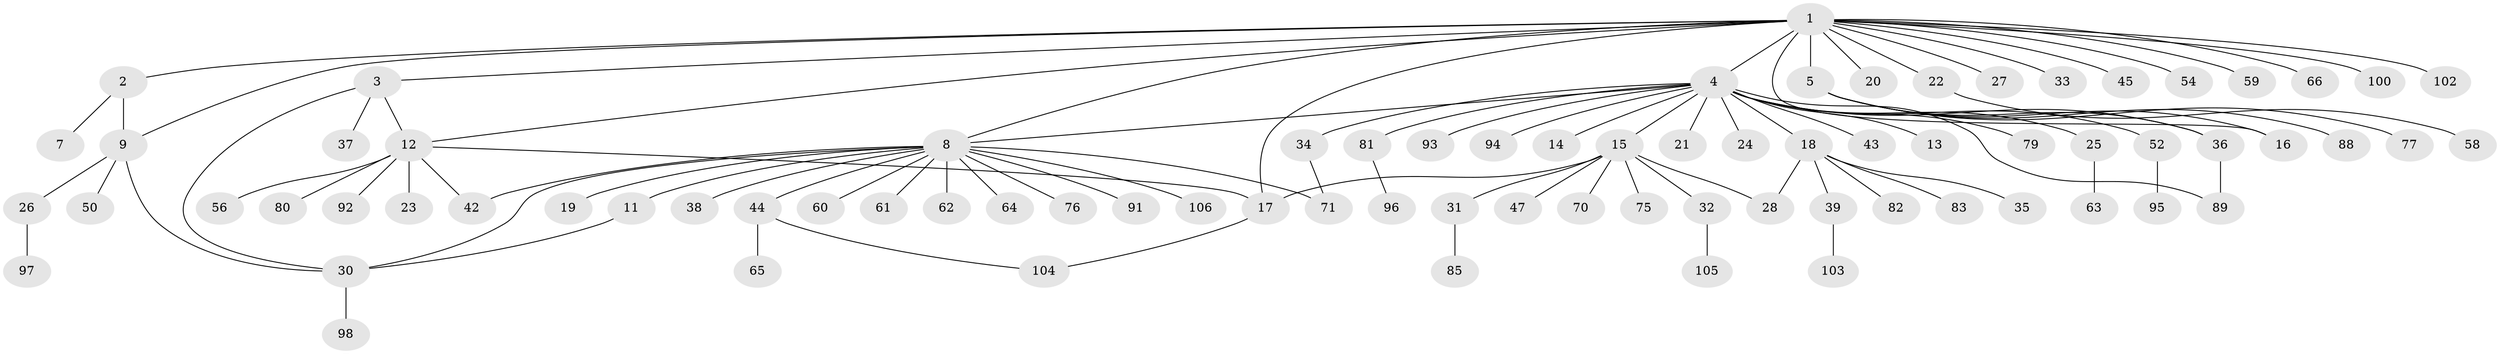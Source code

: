 // Generated by graph-tools (version 1.1) at 2025/23/03/03/25 07:23:55]
// undirected, 81 vertices, 95 edges
graph export_dot {
graph [start="1"]
  node [color=gray90,style=filled];
  1 [super="+73"];
  2 [super="+49"];
  3 [super="+84"];
  4 [super="+6"];
  5 [super="+40"];
  7 [super="+69"];
  8 [super="+10"];
  9 [super="+72"];
  11;
  12 [super="+57"];
  13;
  14;
  15 [super="+41"];
  16;
  17 [super="+68"];
  18 [super="+29"];
  19;
  20;
  21;
  22;
  23 [super="+46"];
  24 [super="+51"];
  25;
  26;
  27;
  28 [super="+86"];
  30;
  31 [super="+74"];
  32;
  33;
  34 [super="+55"];
  35;
  36 [super="+53"];
  37;
  38;
  39;
  42 [super="+87"];
  43 [super="+67"];
  44 [super="+48"];
  45 [super="+78"];
  47;
  50;
  52 [super="+90"];
  54;
  56;
  58;
  59;
  60;
  61;
  62;
  63 [super="+101"];
  64;
  65;
  66;
  70;
  71;
  75;
  76;
  77;
  79;
  80;
  81;
  82;
  83;
  85;
  88;
  89 [super="+107"];
  91;
  92;
  93;
  94;
  95;
  96 [super="+99"];
  97;
  98;
  100;
  102;
  103;
  104;
  105;
  106;
  1 -- 2;
  1 -- 3;
  1 -- 4 [weight=2];
  1 -- 5;
  1 -- 8 [weight=2];
  1 -- 9;
  1 -- 12;
  1 -- 16;
  1 -- 17;
  1 -- 20;
  1 -- 22;
  1 -- 27;
  1 -- 33;
  1 -- 45;
  1 -- 54;
  1 -- 59;
  1 -- 66;
  1 -- 100;
  1 -- 102;
  2 -- 7;
  2 -- 9;
  3 -- 12;
  3 -- 30;
  3 -- 37;
  4 -- 18;
  4 -- 24;
  4 -- 36;
  4 -- 43;
  4 -- 94;
  4 -- 34;
  4 -- 8;
  4 -- 13;
  4 -- 14;
  4 -- 15;
  4 -- 79;
  4 -- 81;
  4 -- 52;
  4 -- 21;
  4 -- 89;
  4 -- 93;
  4 -- 25;
  5 -- 16;
  5 -- 36;
  5 -- 77;
  5 -- 88;
  8 -- 30;
  8 -- 44;
  8 -- 61;
  8 -- 64;
  8 -- 76;
  8 -- 91;
  8 -- 106;
  8 -- 38;
  8 -- 71;
  8 -- 11;
  8 -- 19;
  8 -- 60;
  8 -- 62;
  8 -- 42;
  9 -- 26;
  9 -- 30;
  9 -- 50;
  11 -- 30;
  12 -- 17;
  12 -- 23;
  12 -- 42;
  12 -- 56;
  12 -- 92;
  12 -- 80;
  15 -- 28 [weight=2];
  15 -- 31;
  15 -- 32 [weight=2];
  15 -- 47;
  15 -- 70;
  15 -- 75;
  15 -- 17;
  17 -- 104;
  18 -- 39;
  18 -- 82;
  18 -- 83;
  18 -- 35;
  18 -- 28;
  22 -- 58;
  25 -- 63;
  26 -- 97;
  30 -- 98;
  31 -- 85;
  32 -- 105;
  34 -- 71;
  36 -- 89;
  39 -- 103;
  44 -- 65;
  44 -- 104;
  52 -- 95;
  81 -- 96;
}
